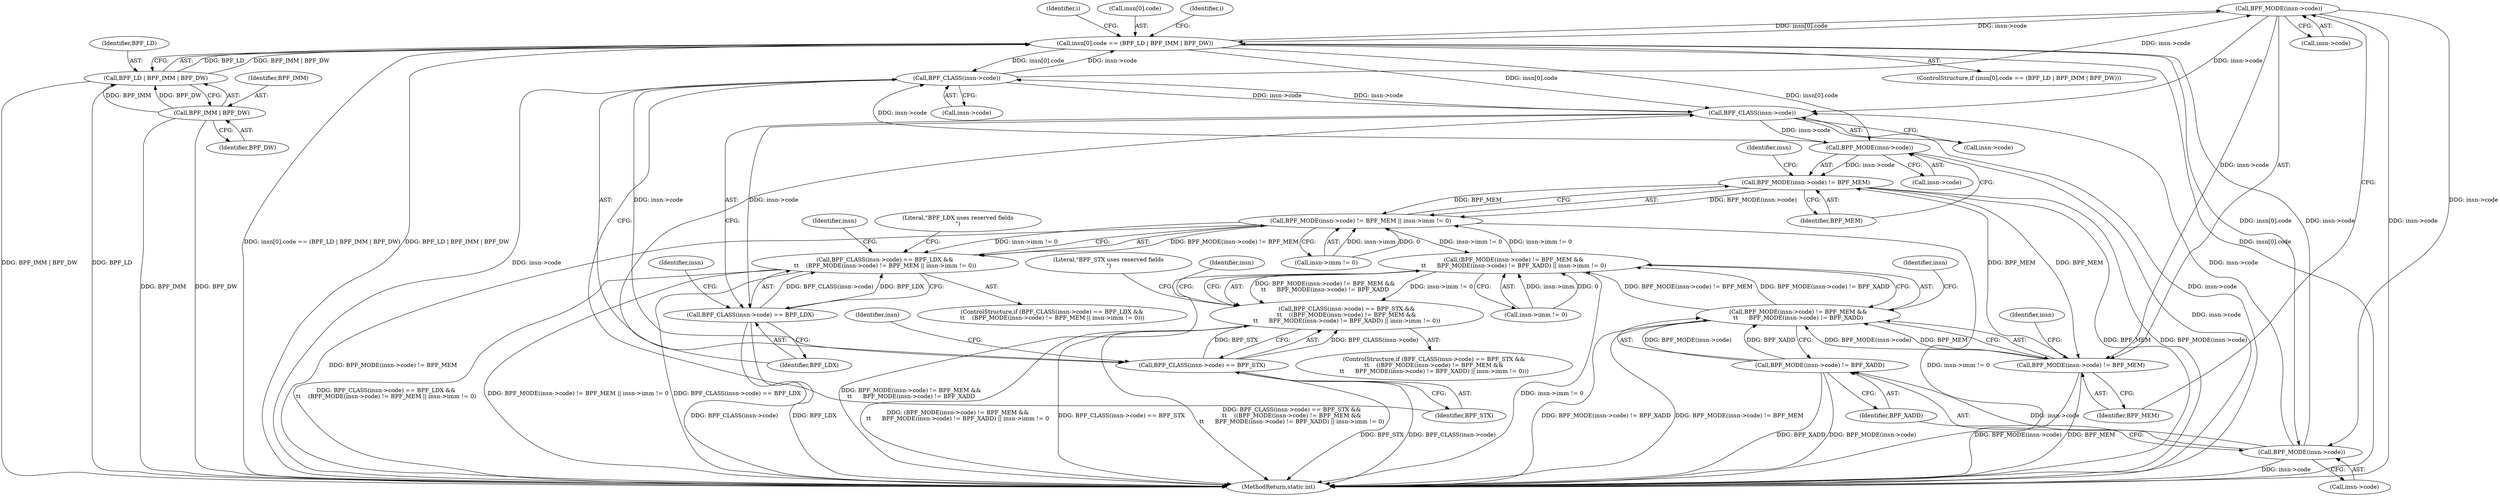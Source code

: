 digraph "0_linux_8358b02bf67d3a5d8a825070e1aa73f25fb2e4c7@pointer" {
"1000177" [label="(Call,BPF_MODE(insn->code))"];
"1000200" [label="(Call,insn[0].code == (BPF_LD | BPF_IMM | BPF_DW))"];
"1000177" [label="(Call,BPF_MODE(insn->code))"];
"1000169" [label="(Call,BPF_CLASS(insn->code))"];
"1000150" [label="(Call,BPF_MODE(insn->code))"];
"1000143" [label="(Call,BPF_CLASS(insn->code))"];
"1000183" [label="(Call,BPF_MODE(insn->code))"];
"1000206" [label="(Call,BPF_LD | BPF_IMM | BPF_DW)"];
"1000208" [label="(Call,BPF_IMM | BPF_DW)"];
"1000142" [label="(Call,BPF_CLASS(insn->code) == BPF_LDX)"];
"1000141" [label="(Call,BPF_CLASS(insn->code) == BPF_LDX &&\n\t\t    (BPF_MODE(insn->code) != BPF_MEM || insn->imm != 0))"];
"1000149" [label="(Call,BPF_MODE(insn->code) != BPF_MEM)"];
"1000148" [label="(Call,BPF_MODE(insn->code) != BPF_MEM || insn->imm != 0)"];
"1000174" [label="(Call,(BPF_MODE(insn->code) != BPF_MEM &&\n\t\t      BPF_MODE(insn->code) != BPF_XADD) || insn->imm != 0)"];
"1000167" [label="(Call,BPF_CLASS(insn->code) == BPF_STX &&\n\t\t    ((BPF_MODE(insn->code) != BPF_MEM &&\n\t\t      BPF_MODE(insn->code) != BPF_XADD) || insn->imm != 0))"];
"1000176" [label="(Call,BPF_MODE(insn->code) != BPF_MEM)"];
"1000175" [label="(Call,BPF_MODE(insn->code) != BPF_MEM &&\n\t\t      BPF_MODE(insn->code) != BPF_XADD)"];
"1000168" [label="(Call,BPF_CLASS(insn->code) == BPF_STX)"];
"1000182" [label="(Call,BPF_MODE(insn->code) != BPF_XADD)"];
"1000157" [label="(Identifier,insn)"];
"1000175" [label="(Call,BPF_MODE(insn->code) != BPF_MEM &&\n\t\t      BPF_MODE(insn->code) != BPF_XADD)"];
"1000154" [label="(Identifier,BPF_MEM)"];
"1000195" [label="(Literal,\"BPF_STX uses reserved fields\n\")"];
"1000141" [label="(Call,BPF_CLASS(insn->code) == BPF_LDX &&\n\t\t    (BPF_MODE(insn->code) != BPF_MEM || insn->imm != 0))"];
"1000162" [label="(Literal,\"BPF_LDX uses reserved fields\n\")"];
"1000142" [label="(Call,BPF_CLASS(insn->code) == BPF_LDX)"];
"1000140" [label="(ControlStructure,if (BPF_CLASS(insn->code) == BPF_LDX &&\n\t\t    (BPF_MODE(insn->code) != BPF_MEM || insn->imm != 0)))"];
"1000200" [label="(Call,insn[0].code == (BPF_LD | BPF_IMM | BPF_DW))"];
"1000183" [label="(Call,BPF_MODE(insn->code))"];
"1000168" [label="(Call,BPF_CLASS(insn->code) == BPF_STX)"];
"1000173" [label="(Identifier,BPF_STX)"];
"1000155" [label="(Call,insn->imm != 0)"];
"1000136" [label="(Identifier,i)"];
"1000170" [label="(Call,insn->code)"];
"1000203" [label="(Identifier,insn)"];
"1000176" [label="(Call,BPF_MODE(insn->code) != BPF_MEM)"];
"1000177" [label="(Call,BPF_MODE(insn->code))"];
"1000150" [label="(Call,BPF_MODE(insn->code))"];
"1000151" [label="(Call,insn->code)"];
"1000206" [label="(Call,BPF_LD | BPF_IMM | BPF_DW)"];
"1000147" [label="(Identifier,BPF_LDX)"];
"1000169" [label="(Call,BPF_CLASS(insn->code))"];
"1000174" [label="(Call,(BPF_MODE(insn->code) != BPF_MEM &&\n\t\t      BPF_MODE(insn->code) != BPF_XADD) || insn->imm != 0)"];
"1000209" [label="(Identifier,BPF_IMM)"];
"1000185" [label="(Identifier,insn)"];
"1000382" [label="(MethodReturn,static int)"];
"1000149" [label="(Call,BPF_MODE(insn->code) != BPF_MEM)"];
"1000184" [label="(Call,insn->code)"];
"1000187" [label="(Identifier,BPF_XADD)"];
"1000152" [label="(Identifier,insn)"];
"1000207" [label="(Identifier,BPF_LD)"];
"1000199" [label="(ControlStructure,if (insn[0].code == (BPF_LD | BPF_IMM | BPF_DW)))"];
"1000178" [label="(Call,insn->code)"];
"1000201" [label="(Call,insn[0].code)"];
"1000167" [label="(Call,BPF_CLASS(insn->code) == BPF_STX &&\n\t\t    ((BPF_MODE(insn->code) != BPF_MEM &&\n\t\t      BPF_MODE(insn->code) != BPF_XADD) || insn->imm != 0))"];
"1000217" [label="(Identifier,i)"];
"1000148" [label="(Call,BPF_MODE(insn->code) != BPF_MEM || insn->imm != 0)"];
"1000171" [label="(Identifier,insn)"];
"1000188" [label="(Call,insn->imm != 0)"];
"1000166" [label="(ControlStructure,if (BPF_CLASS(insn->code) == BPF_STX &&\n\t\t    ((BPF_MODE(insn->code) != BPF_MEM &&\n\t\t      BPF_MODE(insn->code) != BPF_XADD) || insn->imm != 0)))"];
"1000143" [label="(Call,BPF_CLASS(insn->code))"];
"1000181" [label="(Identifier,BPF_MEM)"];
"1000208" [label="(Call,BPF_IMM | BPF_DW)"];
"1000182" [label="(Call,BPF_MODE(insn->code) != BPF_XADD)"];
"1000179" [label="(Identifier,insn)"];
"1000190" [label="(Identifier,insn)"];
"1000210" [label="(Identifier,BPF_DW)"];
"1000144" [label="(Call,insn->code)"];
"1000177" -> "1000176"  [label="AST: "];
"1000177" -> "1000178"  [label="CFG: "];
"1000178" -> "1000177"  [label="AST: "];
"1000181" -> "1000177"  [label="CFG: "];
"1000177" -> "1000382"  [label="DDG: insn->code"];
"1000177" -> "1000143"  [label="DDG: insn->code"];
"1000177" -> "1000176"  [label="DDG: insn->code"];
"1000200" -> "1000177"  [label="DDG: insn[0].code"];
"1000169" -> "1000177"  [label="DDG: insn->code"];
"1000177" -> "1000183"  [label="DDG: insn->code"];
"1000177" -> "1000200"  [label="DDG: insn->code"];
"1000200" -> "1000199"  [label="AST: "];
"1000200" -> "1000206"  [label="CFG: "];
"1000201" -> "1000200"  [label="AST: "];
"1000206" -> "1000200"  [label="AST: "];
"1000217" -> "1000200"  [label="CFG: "];
"1000136" -> "1000200"  [label="CFG: "];
"1000200" -> "1000382"  [label="DDG: insn[0].code"];
"1000200" -> "1000382"  [label="DDG: insn[0].code == (BPF_LD | BPF_IMM | BPF_DW)"];
"1000200" -> "1000382"  [label="DDG: BPF_LD | BPF_IMM | BPF_DW"];
"1000200" -> "1000143"  [label="DDG: insn[0].code"];
"1000200" -> "1000150"  [label="DDG: insn[0].code"];
"1000200" -> "1000169"  [label="DDG: insn[0].code"];
"1000200" -> "1000183"  [label="DDG: insn[0].code"];
"1000183" -> "1000200"  [label="DDG: insn->code"];
"1000169" -> "1000200"  [label="DDG: insn->code"];
"1000206" -> "1000200"  [label="DDG: BPF_LD"];
"1000206" -> "1000200"  [label="DDG: BPF_IMM | BPF_DW"];
"1000169" -> "1000168"  [label="AST: "];
"1000169" -> "1000170"  [label="CFG: "];
"1000170" -> "1000169"  [label="AST: "];
"1000173" -> "1000169"  [label="CFG: "];
"1000169" -> "1000382"  [label="DDG: insn->code"];
"1000169" -> "1000143"  [label="DDG: insn->code"];
"1000169" -> "1000168"  [label="DDG: insn->code"];
"1000150" -> "1000169"  [label="DDG: insn->code"];
"1000143" -> "1000169"  [label="DDG: insn->code"];
"1000150" -> "1000149"  [label="AST: "];
"1000150" -> "1000151"  [label="CFG: "];
"1000151" -> "1000150"  [label="AST: "];
"1000154" -> "1000150"  [label="CFG: "];
"1000150" -> "1000382"  [label="DDG: insn->code"];
"1000150" -> "1000149"  [label="DDG: insn->code"];
"1000143" -> "1000150"  [label="DDG: insn->code"];
"1000143" -> "1000142"  [label="AST: "];
"1000143" -> "1000144"  [label="CFG: "];
"1000144" -> "1000143"  [label="AST: "];
"1000147" -> "1000143"  [label="CFG: "];
"1000143" -> "1000382"  [label="DDG: insn->code"];
"1000143" -> "1000142"  [label="DDG: insn->code"];
"1000183" -> "1000143"  [label="DDG: insn->code"];
"1000183" -> "1000182"  [label="AST: "];
"1000183" -> "1000184"  [label="CFG: "];
"1000184" -> "1000183"  [label="AST: "];
"1000187" -> "1000183"  [label="CFG: "];
"1000183" -> "1000382"  [label="DDG: insn->code"];
"1000183" -> "1000182"  [label="DDG: insn->code"];
"1000206" -> "1000208"  [label="CFG: "];
"1000207" -> "1000206"  [label="AST: "];
"1000208" -> "1000206"  [label="AST: "];
"1000206" -> "1000382"  [label="DDG: BPF_IMM | BPF_DW"];
"1000206" -> "1000382"  [label="DDG: BPF_LD"];
"1000208" -> "1000206"  [label="DDG: BPF_IMM"];
"1000208" -> "1000206"  [label="DDG: BPF_DW"];
"1000208" -> "1000210"  [label="CFG: "];
"1000209" -> "1000208"  [label="AST: "];
"1000210" -> "1000208"  [label="AST: "];
"1000208" -> "1000382"  [label="DDG: BPF_IMM"];
"1000208" -> "1000382"  [label="DDG: BPF_DW"];
"1000142" -> "1000141"  [label="AST: "];
"1000142" -> "1000147"  [label="CFG: "];
"1000147" -> "1000142"  [label="AST: "];
"1000152" -> "1000142"  [label="CFG: "];
"1000141" -> "1000142"  [label="CFG: "];
"1000142" -> "1000382"  [label="DDG: BPF_CLASS(insn->code)"];
"1000142" -> "1000382"  [label="DDG: BPF_LDX"];
"1000142" -> "1000141"  [label="DDG: BPF_CLASS(insn->code)"];
"1000142" -> "1000141"  [label="DDG: BPF_LDX"];
"1000141" -> "1000140"  [label="AST: "];
"1000141" -> "1000148"  [label="CFG: "];
"1000148" -> "1000141"  [label="AST: "];
"1000162" -> "1000141"  [label="CFG: "];
"1000171" -> "1000141"  [label="CFG: "];
"1000141" -> "1000382"  [label="DDG: BPF_CLASS(insn->code) == BPF_LDX"];
"1000141" -> "1000382"  [label="DDG: BPF_CLASS(insn->code) == BPF_LDX &&\n\t\t    (BPF_MODE(insn->code) != BPF_MEM || insn->imm != 0)"];
"1000141" -> "1000382"  [label="DDG: BPF_MODE(insn->code) != BPF_MEM || insn->imm != 0"];
"1000148" -> "1000141"  [label="DDG: BPF_MODE(insn->code) != BPF_MEM"];
"1000148" -> "1000141"  [label="DDG: insn->imm != 0"];
"1000149" -> "1000148"  [label="AST: "];
"1000149" -> "1000154"  [label="CFG: "];
"1000154" -> "1000149"  [label="AST: "];
"1000157" -> "1000149"  [label="CFG: "];
"1000148" -> "1000149"  [label="CFG: "];
"1000149" -> "1000382"  [label="DDG: BPF_MEM"];
"1000149" -> "1000382"  [label="DDG: BPF_MODE(insn->code)"];
"1000149" -> "1000148"  [label="DDG: BPF_MODE(insn->code)"];
"1000149" -> "1000148"  [label="DDG: BPF_MEM"];
"1000176" -> "1000149"  [label="DDG: BPF_MEM"];
"1000149" -> "1000176"  [label="DDG: BPF_MEM"];
"1000148" -> "1000155"  [label="CFG: "];
"1000155" -> "1000148"  [label="AST: "];
"1000148" -> "1000382"  [label="DDG: insn->imm != 0"];
"1000148" -> "1000382"  [label="DDG: BPF_MODE(insn->code) != BPF_MEM"];
"1000174" -> "1000148"  [label="DDG: insn->imm != 0"];
"1000155" -> "1000148"  [label="DDG: insn->imm"];
"1000155" -> "1000148"  [label="DDG: 0"];
"1000148" -> "1000174"  [label="DDG: insn->imm != 0"];
"1000174" -> "1000167"  [label="AST: "];
"1000174" -> "1000175"  [label="CFG: "];
"1000174" -> "1000188"  [label="CFG: "];
"1000175" -> "1000174"  [label="AST: "];
"1000188" -> "1000174"  [label="AST: "];
"1000167" -> "1000174"  [label="CFG: "];
"1000174" -> "1000382"  [label="DDG: insn->imm != 0"];
"1000174" -> "1000382"  [label="DDG: BPF_MODE(insn->code) != BPF_MEM &&\n\t\t      BPF_MODE(insn->code) != BPF_XADD"];
"1000174" -> "1000167"  [label="DDG: BPF_MODE(insn->code) != BPF_MEM &&\n\t\t      BPF_MODE(insn->code) != BPF_XADD"];
"1000174" -> "1000167"  [label="DDG: insn->imm != 0"];
"1000175" -> "1000174"  [label="DDG: BPF_MODE(insn->code) != BPF_MEM"];
"1000175" -> "1000174"  [label="DDG: BPF_MODE(insn->code) != BPF_XADD"];
"1000188" -> "1000174"  [label="DDG: insn->imm"];
"1000188" -> "1000174"  [label="DDG: 0"];
"1000167" -> "1000166"  [label="AST: "];
"1000167" -> "1000168"  [label="CFG: "];
"1000168" -> "1000167"  [label="AST: "];
"1000195" -> "1000167"  [label="CFG: "];
"1000203" -> "1000167"  [label="CFG: "];
"1000167" -> "1000382"  [label="DDG: BPF_CLASS(insn->code) == BPF_STX"];
"1000167" -> "1000382"  [label="DDG: BPF_CLASS(insn->code) == BPF_STX &&\n\t\t    ((BPF_MODE(insn->code) != BPF_MEM &&\n\t\t      BPF_MODE(insn->code) != BPF_XADD) || insn->imm != 0)"];
"1000167" -> "1000382"  [label="DDG: (BPF_MODE(insn->code) != BPF_MEM &&\n\t\t      BPF_MODE(insn->code) != BPF_XADD) || insn->imm != 0"];
"1000168" -> "1000167"  [label="DDG: BPF_CLASS(insn->code)"];
"1000168" -> "1000167"  [label="DDG: BPF_STX"];
"1000176" -> "1000175"  [label="AST: "];
"1000176" -> "1000181"  [label="CFG: "];
"1000181" -> "1000176"  [label="AST: "];
"1000185" -> "1000176"  [label="CFG: "];
"1000175" -> "1000176"  [label="CFG: "];
"1000176" -> "1000382"  [label="DDG: BPF_MEM"];
"1000176" -> "1000382"  [label="DDG: BPF_MODE(insn->code)"];
"1000176" -> "1000175"  [label="DDG: BPF_MODE(insn->code)"];
"1000176" -> "1000175"  [label="DDG: BPF_MEM"];
"1000175" -> "1000182"  [label="CFG: "];
"1000182" -> "1000175"  [label="AST: "];
"1000190" -> "1000175"  [label="CFG: "];
"1000175" -> "1000382"  [label="DDG: BPF_MODE(insn->code) != BPF_XADD"];
"1000175" -> "1000382"  [label="DDG: BPF_MODE(insn->code) != BPF_MEM"];
"1000182" -> "1000175"  [label="DDG: BPF_MODE(insn->code)"];
"1000182" -> "1000175"  [label="DDG: BPF_XADD"];
"1000168" -> "1000173"  [label="CFG: "];
"1000173" -> "1000168"  [label="AST: "];
"1000179" -> "1000168"  [label="CFG: "];
"1000168" -> "1000382"  [label="DDG: BPF_CLASS(insn->code)"];
"1000168" -> "1000382"  [label="DDG: BPF_STX"];
"1000182" -> "1000187"  [label="CFG: "];
"1000187" -> "1000182"  [label="AST: "];
"1000182" -> "1000382"  [label="DDG: BPF_XADD"];
"1000182" -> "1000382"  [label="DDG: BPF_MODE(insn->code)"];
}
